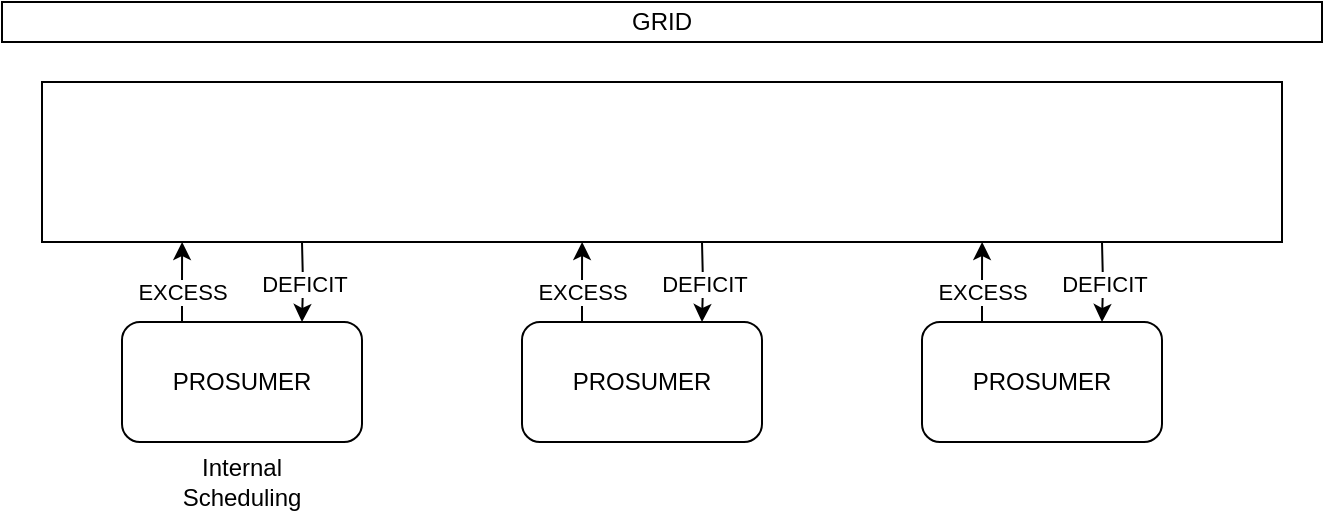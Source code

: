 <mxfile version="14.3.2" type="github">
  <diagram id="lDC8brmdkuZfvEXuWP6e" name="Page-1">
    <mxGraphModel dx="1038" dy="491" grid="1" gridSize="10" guides="1" tooltips="1" connect="1" arrows="1" fold="1" page="1" pageScale="1" pageWidth="850" pageHeight="1100" math="0" shadow="0">
      <root>
        <mxCell id="0" />
        <mxCell id="1" parent="0" />
        <mxCell id="OZZarm9-dKDbHQghJKH7-25" value="GRID" style="rounded=0;whiteSpace=wrap;html=1;" vertex="1" parent="1">
          <mxGeometry x="230" y="80" width="660" height="20" as="geometry" />
        </mxCell>
        <mxCell id="OZZarm9-dKDbHQghJKH7-26" value="" style="group" vertex="1" connectable="0" parent="1">
          <mxGeometry x="250" y="120" width="620" height="180" as="geometry" />
        </mxCell>
        <mxCell id="OZZarm9-dKDbHQghJKH7-9" value="" style="rounded=0;whiteSpace=wrap;html=1;" vertex="1" parent="OZZarm9-dKDbHQghJKH7-26">
          <mxGeometry width="620" height="80" as="geometry" />
        </mxCell>
        <mxCell id="OZZarm9-dKDbHQghJKH7-10" style="edgeStyle=orthogonalEdgeStyle;rounded=0;orthogonalLoop=1;jettySize=auto;html=1;exitX=0.25;exitY=0;exitDx=0;exitDy=0;" edge="1" parent="OZZarm9-dKDbHQghJKH7-26" source="OZZarm9-dKDbHQghJKH7-12">
          <mxGeometry relative="1" as="geometry">
            <mxPoint x="70.056" y="80" as="targetPoint" />
          </mxGeometry>
        </mxCell>
        <mxCell id="OZZarm9-dKDbHQghJKH7-11" value="EXCESS" style="edgeLabel;html=1;align=center;verticalAlign=middle;resizable=0;points=[];" vertex="1" connectable="0" parent="OZZarm9-dKDbHQghJKH7-10">
          <mxGeometry x="-0.266" relative="1" as="geometry">
            <mxPoint as="offset" />
          </mxGeometry>
        </mxCell>
        <mxCell id="OZZarm9-dKDbHQghJKH7-12" value="PROSUMER" style="rounded=1;whiteSpace=wrap;html=1;" vertex="1" parent="OZZarm9-dKDbHQghJKH7-26">
          <mxGeometry x="40" y="120" width="120" height="60" as="geometry" />
        </mxCell>
        <mxCell id="OZZarm9-dKDbHQghJKH7-13" style="edgeStyle=orthogonalEdgeStyle;rounded=0;orthogonalLoop=1;jettySize=auto;html=1;entryX=0.75;entryY=0;entryDx=0;entryDy=0;" edge="1" parent="OZZarm9-dKDbHQghJKH7-26" target="OZZarm9-dKDbHQghJKH7-12">
          <mxGeometry relative="1" as="geometry">
            <mxPoint x="130.0" y="80" as="sourcePoint" />
          </mxGeometry>
        </mxCell>
        <mxCell id="OZZarm9-dKDbHQghJKH7-14" value="DEFICIT" style="edgeLabel;html=1;align=center;verticalAlign=middle;resizable=0;points=[];" vertex="1" connectable="0" parent="OZZarm9-dKDbHQghJKH7-13">
          <mxGeometry x="-0.343" relative="1" as="geometry">
            <mxPoint y="6.8" as="offset" />
          </mxGeometry>
        </mxCell>
        <mxCell id="OZZarm9-dKDbHQghJKH7-15" style="edgeStyle=orthogonalEdgeStyle;rounded=0;orthogonalLoop=1;jettySize=auto;html=1;exitX=0.25;exitY=0;exitDx=0;exitDy=0;" edge="1" parent="OZZarm9-dKDbHQghJKH7-26" source="OZZarm9-dKDbHQghJKH7-17">
          <mxGeometry relative="1" as="geometry">
            <mxPoint x="270.056" y="80" as="targetPoint" />
          </mxGeometry>
        </mxCell>
        <mxCell id="OZZarm9-dKDbHQghJKH7-16" value="EXCESS" style="edgeLabel;html=1;align=center;verticalAlign=middle;resizable=0;points=[];" vertex="1" connectable="0" parent="OZZarm9-dKDbHQghJKH7-15">
          <mxGeometry x="-0.266" relative="1" as="geometry">
            <mxPoint as="offset" />
          </mxGeometry>
        </mxCell>
        <mxCell id="OZZarm9-dKDbHQghJKH7-17" value="PROSUMER" style="rounded=1;whiteSpace=wrap;html=1;" vertex="1" parent="OZZarm9-dKDbHQghJKH7-26">
          <mxGeometry x="240" y="120" width="120" height="60" as="geometry" />
        </mxCell>
        <mxCell id="OZZarm9-dKDbHQghJKH7-18" style="edgeStyle=orthogonalEdgeStyle;rounded=0;orthogonalLoop=1;jettySize=auto;html=1;entryX=0.75;entryY=0;entryDx=0;entryDy=0;" edge="1" parent="OZZarm9-dKDbHQghJKH7-26" target="OZZarm9-dKDbHQghJKH7-17">
          <mxGeometry relative="1" as="geometry">
            <mxPoint x="330.0" y="80" as="sourcePoint" />
          </mxGeometry>
        </mxCell>
        <mxCell id="OZZarm9-dKDbHQghJKH7-19" value="DEFICIT" style="edgeLabel;html=1;align=center;verticalAlign=middle;resizable=0;points=[];" vertex="1" connectable="0" parent="OZZarm9-dKDbHQghJKH7-18">
          <mxGeometry x="-0.343" relative="1" as="geometry">
            <mxPoint y="6.8" as="offset" />
          </mxGeometry>
        </mxCell>
        <mxCell id="OZZarm9-dKDbHQghJKH7-20" style="edgeStyle=orthogonalEdgeStyle;rounded=0;orthogonalLoop=1;jettySize=auto;html=1;exitX=0.25;exitY=0;exitDx=0;exitDy=0;" edge="1" parent="OZZarm9-dKDbHQghJKH7-26" source="OZZarm9-dKDbHQghJKH7-22">
          <mxGeometry relative="1" as="geometry">
            <mxPoint x="470.056" y="80" as="targetPoint" />
          </mxGeometry>
        </mxCell>
        <mxCell id="OZZarm9-dKDbHQghJKH7-21" value="EXCESS" style="edgeLabel;html=1;align=center;verticalAlign=middle;resizable=0;points=[];" vertex="1" connectable="0" parent="OZZarm9-dKDbHQghJKH7-20">
          <mxGeometry x="-0.266" relative="1" as="geometry">
            <mxPoint as="offset" />
          </mxGeometry>
        </mxCell>
        <mxCell id="OZZarm9-dKDbHQghJKH7-22" value="PROSUMER" style="rounded=1;whiteSpace=wrap;html=1;" vertex="1" parent="OZZarm9-dKDbHQghJKH7-26">
          <mxGeometry x="440" y="120" width="120" height="60" as="geometry" />
        </mxCell>
        <mxCell id="OZZarm9-dKDbHQghJKH7-23" style="edgeStyle=orthogonalEdgeStyle;rounded=0;orthogonalLoop=1;jettySize=auto;html=1;entryX=0.75;entryY=0;entryDx=0;entryDy=0;" edge="1" parent="OZZarm9-dKDbHQghJKH7-26" target="OZZarm9-dKDbHQghJKH7-22">
          <mxGeometry relative="1" as="geometry">
            <mxPoint x="530.0" y="80" as="sourcePoint" />
          </mxGeometry>
        </mxCell>
        <mxCell id="OZZarm9-dKDbHQghJKH7-24" value="DEFICIT" style="edgeLabel;html=1;align=center;verticalAlign=middle;resizable=0;points=[];" vertex="1" connectable="0" parent="OZZarm9-dKDbHQghJKH7-23">
          <mxGeometry x="-0.343" relative="1" as="geometry">
            <mxPoint y="6.8" as="offset" />
          </mxGeometry>
        </mxCell>
        <mxCell id="OZZarm9-dKDbHQghJKH7-27" value="Internal Scheduling" style="text;html=1;strokeColor=none;fillColor=none;align=center;verticalAlign=middle;whiteSpace=wrap;rounded=0;" vertex="1" parent="1">
          <mxGeometry x="330" y="310" width="40" height="20" as="geometry" />
        </mxCell>
      </root>
    </mxGraphModel>
  </diagram>
</mxfile>
